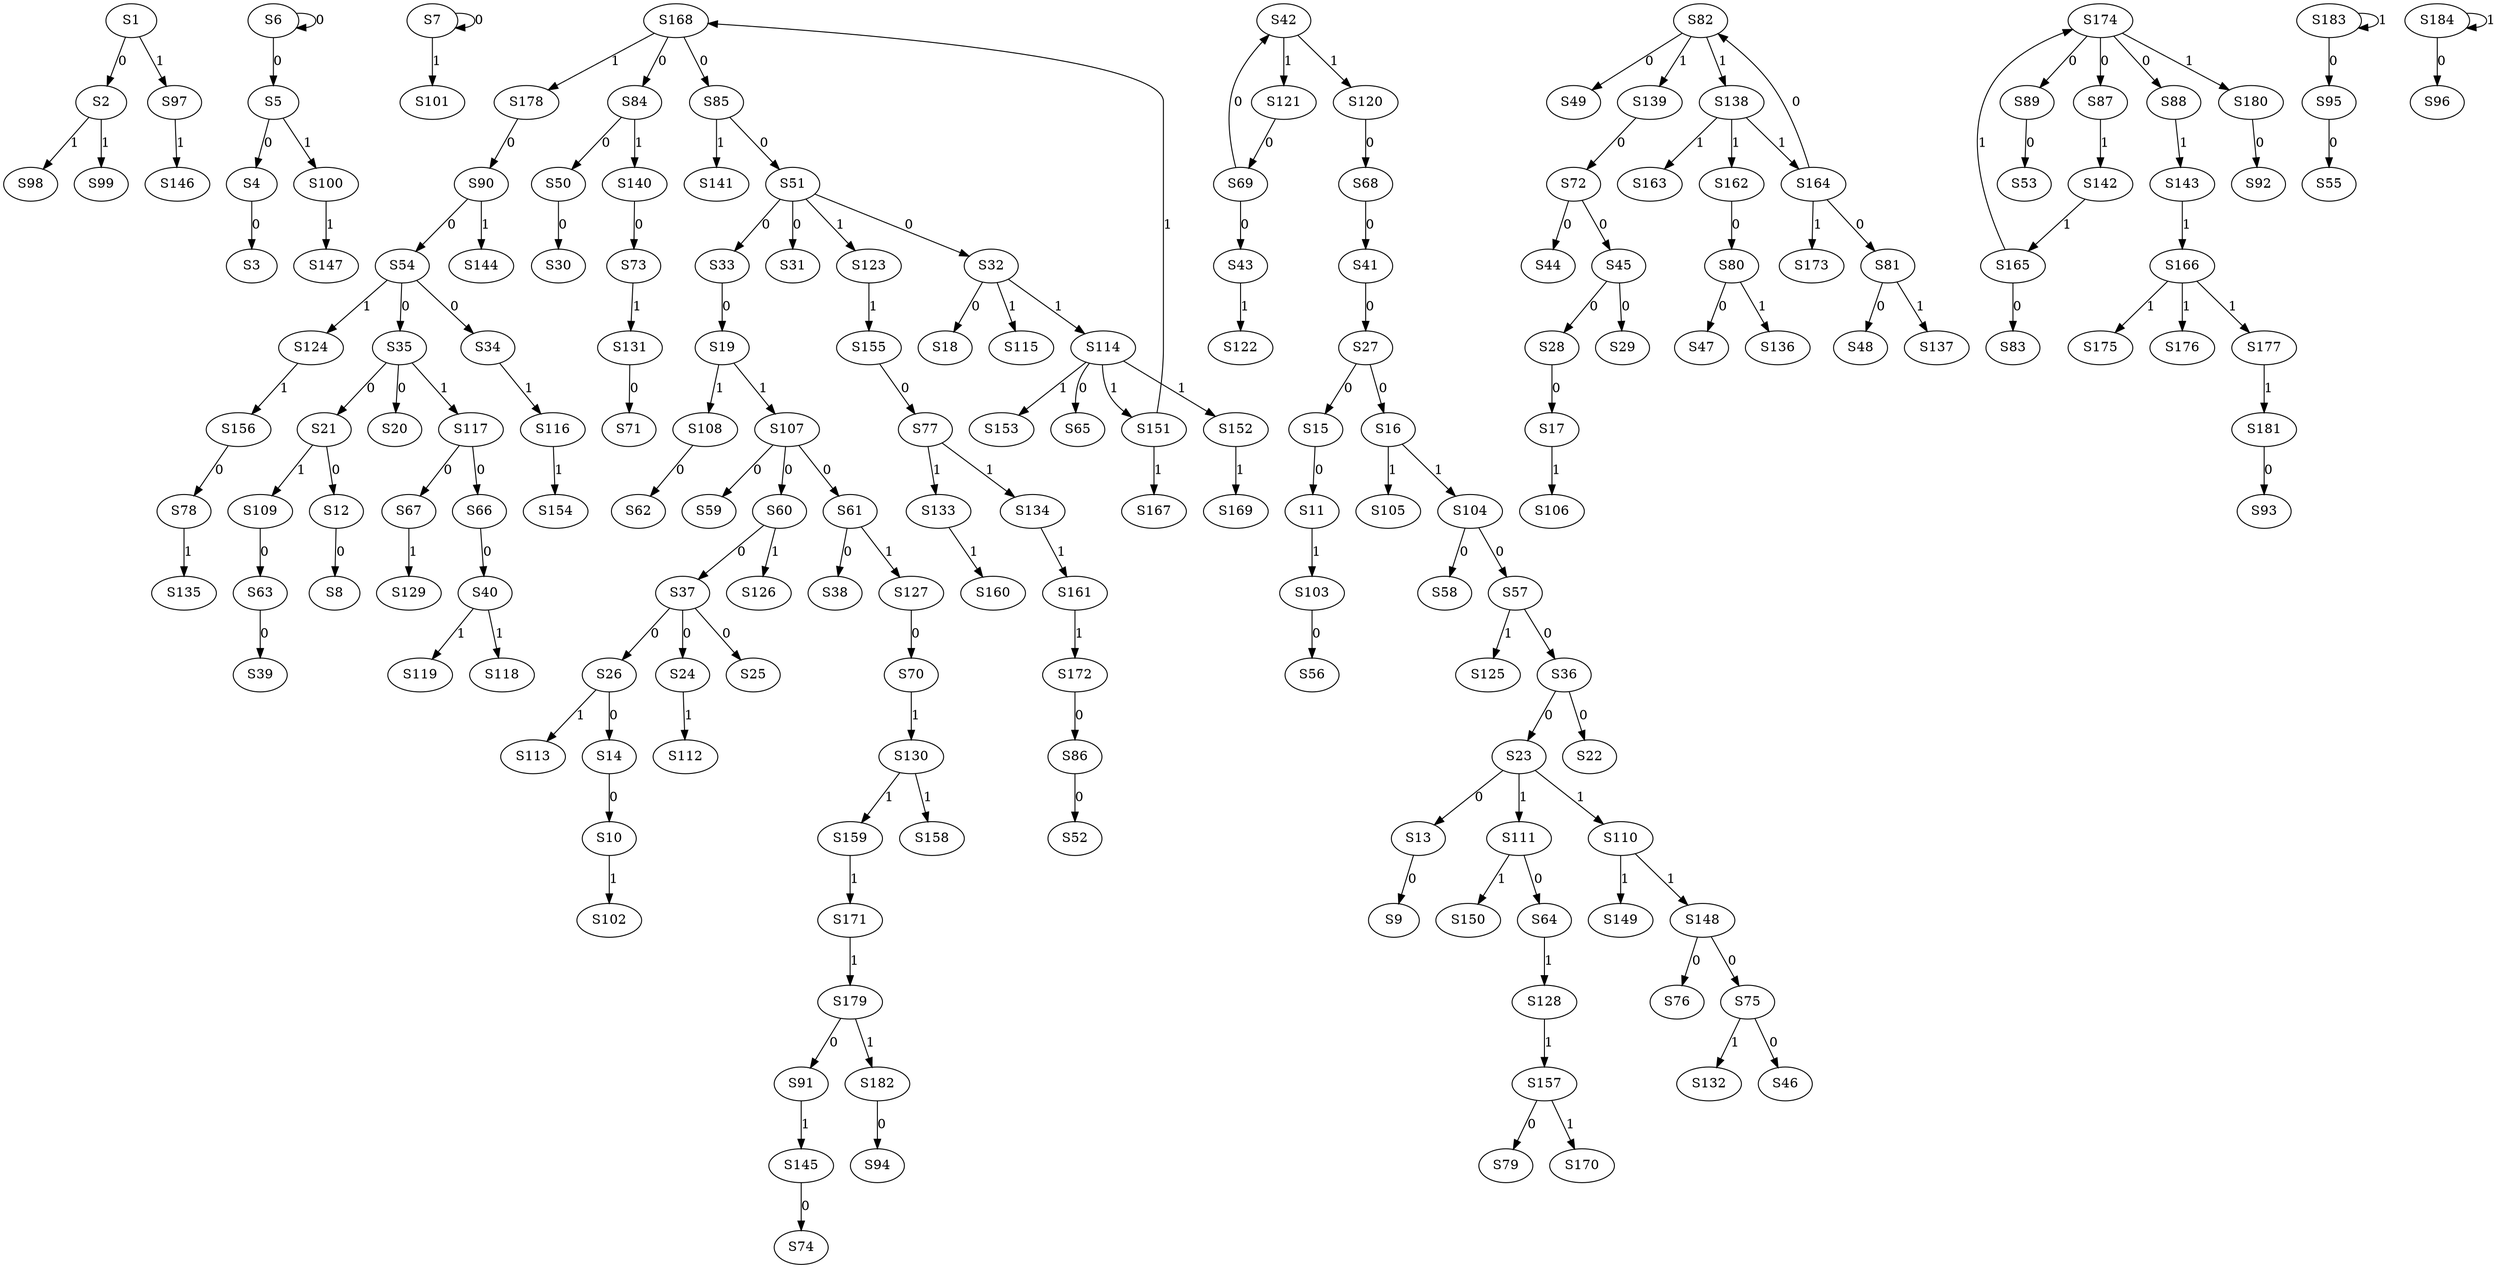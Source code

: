 strict digraph {
	S1 -> S2 [ label = 0 ];
	S4 -> S3 [ label = 0 ];
	S5 -> S4 [ label = 0 ];
	S6 -> S5 [ label = 0 ];
	S6 -> S6 [ label = 0 ];
	S7 -> S7 [ label = 0 ];
	S12 -> S8 [ label = 0 ];
	S13 -> S9 [ label = 0 ];
	S14 -> S10 [ label = 0 ];
	S15 -> S11 [ label = 0 ];
	S21 -> S12 [ label = 0 ];
	S23 -> S13 [ label = 0 ];
	S26 -> S14 [ label = 0 ];
	S27 -> S15 [ label = 0 ];
	S27 -> S16 [ label = 0 ];
	S28 -> S17 [ label = 0 ];
	S32 -> S18 [ label = 0 ];
	S33 -> S19 [ label = 0 ];
	S35 -> S20 [ label = 0 ];
	S35 -> S21 [ label = 0 ];
	S36 -> S22 [ label = 0 ];
	S36 -> S23 [ label = 0 ];
	S37 -> S24 [ label = 0 ];
	S37 -> S25 [ label = 0 ];
	S37 -> S26 [ label = 0 ];
	S41 -> S27 [ label = 0 ];
	S45 -> S28 [ label = 0 ];
	S45 -> S29 [ label = 0 ];
	S50 -> S30 [ label = 0 ];
	S51 -> S31 [ label = 0 ];
	S51 -> S32 [ label = 0 ];
	S51 -> S33 [ label = 0 ];
	S54 -> S34 [ label = 0 ];
	S54 -> S35 [ label = 0 ];
	S57 -> S36 [ label = 0 ];
	S60 -> S37 [ label = 0 ];
	S61 -> S38 [ label = 0 ];
	S63 -> S39 [ label = 0 ];
	S66 -> S40 [ label = 0 ];
	S68 -> S41 [ label = 0 ];
	S69 -> S42 [ label = 0 ];
	S69 -> S43 [ label = 0 ];
	S72 -> S44 [ label = 0 ];
	S72 -> S45 [ label = 0 ];
	S75 -> S46 [ label = 0 ];
	S80 -> S47 [ label = 0 ];
	S81 -> S48 [ label = 0 ];
	S82 -> S49 [ label = 0 ];
	S84 -> S50 [ label = 0 ];
	S85 -> S51 [ label = 0 ];
	S86 -> S52 [ label = 0 ];
	S89 -> S53 [ label = 0 ];
	S90 -> S54 [ label = 0 ];
	S95 -> S55 [ label = 0 ];
	S103 -> S56 [ label = 0 ];
	S104 -> S57 [ label = 0 ];
	S104 -> S58 [ label = 0 ];
	S107 -> S59 [ label = 0 ];
	S107 -> S60 [ label = 0 ];
	S107 -> S61 [ label = 0 ];
	S108 -> S62 [ label = 0 ];
	S109 -> S63 [ label = 0 ];
	S111 -> S64 [ label = 0 ];
	S114 -> S65 [ label = 0 ];
	S117 -> S66 [ label = 0 ];
	S117 -> S67 [ label = 0 ];
	S120 -> S68 [ label = 0 ];
	S121 -> S69 [ label = 0 ];
	S127 -> S70 [ label = 0 ];
	S131 -> S71 [ label = 0 ];
	S139 -> S72 [ label = 0 ];
	S140 -> S73 [ label = 0 ];
	S145 -> S74 [ label = 0 ];
	S148 -> S75 [ label = 0 ];
	S148 -> S76 [ label = 0 ];
	S155 -> S77 [ label = 0 ];
	S156 -> S78 [ label = 0 ];
	S157 -> S79 [ label = 0 ];
	S162 -> S80 [ label = 0 ];
	S164 -> S81 [ label = 0 ];
	S164 -> S82 [ label = 0 ];
	S165 -> S83 [ label = 0 ];
	S168 -> S84 [ label = 0 ];
	S168 -> S85 [ label = 0 ];
	S172 -> S86 [ label = 0 ];
	S174 -> S87 [ label = 0 ];
	S174 -> S88 [ label = 0 ];
	S174 -> S89 [ label = 0 ];
	S178 -> S90 [ label = 0 ];
	S179 -> S91 [ label = 0 ];
	S180 -> S92 [ label = 0 ];
	S181 -> S93 [ label = 0 ];
	S182 -> S94 [ label = 0 ];
	S183 -> S95 [ label = 0 ];
	S184 -> S96 [ label = 0 ];
	S1 -> S97 [ label = 1 ];
	S2 -> S98 [ label = 1 ];
	S2 -> S99 [ label = 1 ];
	S5 -> S100 [ label = 1 ];
	S7 -> S101 [ label = 1 ];
	S10 -> S102 [ label = 1 ];
	S11 -> S103 [ label = 1 ];
	S16 -> S104 [ label = 1 ];
	S16 -> S105 [ label = 1 ];
	S17 -> S106 [ label = 1 ];
	S19 -> S107 [ label = 1 ];
	S19 -> S108 [ label = 1 ];
	S21 -> S109 [ label = 1 ];
	S23 -> S110 [ label = 1 ];
	S23 -> S111 [ label = 1 ];
	S24 -> S112 [ label = 1 ];
	S26 -> S113 [ label = 1 ];
	S32 -> S114 [ label = 1 ];
	S32 -> S115 [ label = 1 ];
	S34 -> S116 [ label = 1 ];
	S35 -> S117 [ label = 1 ];
	S40 -> S118 [ label = 1 ];
	S40 -> S119 [ label = 1 ];
	S42 -> S120 [ label = 1 ];
	S42 -> S121 [ label = 1 ];
	S43 -> S122 [ label = 1 ];
	S51 -> S123 [ label = 1 ];
	S54 -> S124 [ label = 1 ];
	S57 -> S125 [ label = 1 ];
	S60 -> S126 [ label = 1 ];
	S61 -> S127 [ label = 1 ];
	S64 -> S128 [ label = 1 ];
	S67 -> S129 [ label = 1 ];
	S70 -> S130 [ label = 1 ];
	S73 -> S131 [ label = 1 ];
	S75 -> S132 [ label = 1 ];
	S77 -> S133 [ label = 1 ];
	S77 -> S134 [ label = 1 ];
	S78 -> S135 [ label = 1 ];
	S80 -> S136 [ label = 1 ];
	S81 -> S137 [ label = 1 ];
	S82 -> S138 [ label = 1 ];
	S82 -> S139 [ label = 1 ];
	S84 -> S140 [ label = 1 ];
	S85 -> S141 [ label = 1 ];
	S87 -> S142 [ label = 1 ];
	S88 -> S143 [ label = 1 ];
	S90 -> S144 [ label = 1 ];
	S91 -> S145 [ label = 1 ];
	S97 -> S146 [ label = 1 ];
	S100 -> S147 [ label = 1 ];
	S110 -> S148 [ label = 1 ];
	S110 -> S149 [ label = 1 ];
	S111 -> S150 [ label = 1 ];
	S114 -> S151 [ label = 1 ];
	S114 -> S152 [ label = 1 ];
	S114 -> S153 [ label = 1 ];
	S116 -> S154 [ label = 1 ];
	S123 -> S155 [ label = 1 ];
	S124 -> S156 [ label = 1 ];
	S128 -> S157 [ label = 1 ];
	S130 -> S158 [ label = 1 ];
	S130 -> S159 [ label = 1 ];
	S133 -> S160 [ label = 1 ];
	S134 -> S161 [ label = 1 ];
	S138 -> S162 [ label = 1 ];
	S138 -> S163 [ label = 1 ];
	S138 -> S164 [ label = 1 ];
	S142 -> S165 [ label = 1 ];
	S143 -> S166 [ label = 1 ];
	S151 -> S167 [ label = 1 ];
	S151 -> S168 [ label = 1 ];
	S152 -> S169 [ label = 1 ];
	S157 -> S170 [ label = 1 ];
	S159 -> S171 [ label = 1 ];
	S161 -> S172 [ label = 1 ];
	S164 -> S173 [ label = 1 ];
	S165 -> S174 [ label = 1 ];
	S166 -> S175 [ label = 1 ];
	S166 -> S176 [ label = 1 ];
	S166 -> S177 [ label = 1 ];
	S168 -> S178 [ label = 1 ];
	S171 -> S179 [ label = 1 ];
	S174 -> S180 [ label = 1 ];
	S177 -> S181 [ label = 1 ];
	S179 -> S182 [ label = 1 ];
	S183 -> S183 [ label = 1 ];
	S184 -> S184 [ label = 1 ];
}